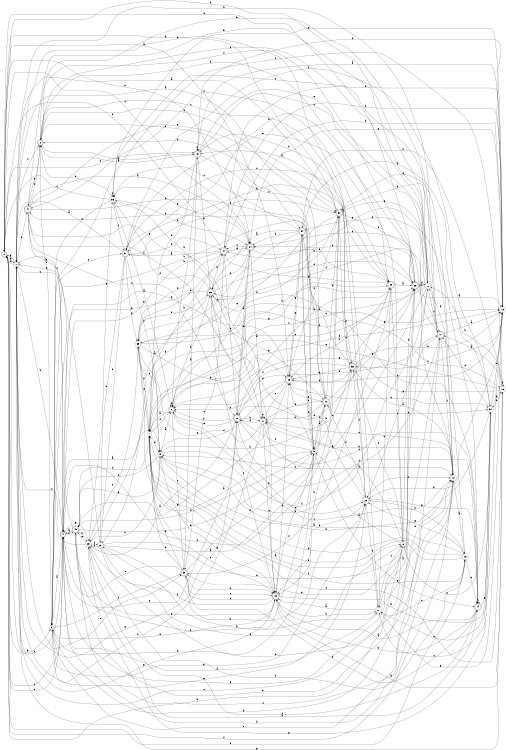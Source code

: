 digraph n34_3 {
__start0 [label="" shape="none"];

rankdir=LR;
size="8,5";

s0 [style="rounded,filled", color="black", fillcolor="white" shape="doublecircle", label="0"];
s1 [style="filled", color="black", fillcolor="white" shape="circle", label="1"];
s2 [style="rounded,filled", color="black", fillcolor="white" shape="doublecircle", label="2"];
s3 [style="filled", color="black", fillcolor="white" shape="circle", label="3"];
s4 [style="rounded,filled", color="black", fillcolor="white" shape="doublecircle", label="4"];
s5 [style="filled", color="black", fillcolor="white" shape="circle", label="5"];
s6 [style="rounded,filled", color="black", fillcolor="white" shape="doublecircle", label="6"];
s7 [style="filled", color="black", fillcolor="white" shape="circle", label="7"];
s8 [style="filled", color="black", fillcolor="white" shape="circle", label="8"];
s9 [style="filled", color="black", fillcolor="white" shape="circle", label="9"];
s10 [style="rounded,filled", color="black", fillcolor="white" shape="doublecircle", label="10"];
s11 [style="filled", color="black", fillcolor="white" shape="circle", label="11"];
s12 [style="filled", color="black", fillcolor="white" shape="circle", label="12"];
s13 [style="filled", color="black", fillcolor="white" shape="circle", label="13"];
s14 [style="rounded,filled", color="black", fillcolor="white" shape="doublecircle", label="14"];
s15 [style="rounded,filled", color="black", fillcolor="white" shape="doublecircle", label="15"];
s16 [style="filled", color="black", fillcolor="white" shape="circle", label="16"];
s17 [style="rounded,filled", color="black", fillcolor="white" shape="doublecircle", label="17"];
s18 [style="filled", color="black", fillcolor="white" shape="circle", label="18"];
s19 [style="rounded,filled", color="black", fillcolor="white" shape="doublecircle", label="19"];
s20 [style="filled", color="black", fillcolor="white" shape="circle", label="20"];
s21 [style="filled", color="black", fillcolor="white" shape="circle", label="21"];
s22 [style="rounded,filled", color="black", fillcolor="white" shape="doublecircle", label="22"];
s23 [style="rounded,filled", color="black", fillcolor="white" shape="doublecircle", label="23"];
s24 [style="rounded,filled", color="black", fillcolor="white" shape="doublecircle", label="24"];
s25 [style="filled", color="black", fillcolor="white" shape="circle", label="25"];
s26 [style="rounded,filled", color="black", fillcolor="white" shape="doublecircle", label="26"];
s27 [style="filled", color="black", fillcolor="white" shape="circle", label="27"];
s28 [style="rounded,filled", color="black", fillcolor="white" shape="doublecircle", label="28"];
s29 [style="rounded,filled", color="black", fillcolor="white" shape="doublecircle", label="29"];
s30 [style="filled", color="black", fillcolor="white" shape="circle", label="30"];
s31 [style="rounded,filled", color="black", fillcolor="white" shape="doublecircle", label="31"];
s32 [style="rounded,filled", color="black", fillcolor="white" shape="doublecircle", label="32"];
s33 [style="rounded,filled", color="black", fillcolor="white" shape="doublecircle", label="33"];
s34 [style="rounded,filled", color="black", fillcolor="white" shape="doublecircle", label="34"];
s35 [style="rounded,filled", color="black", fillcolor="white" shape="doublecircle", label="35"];
s36 [style="filled", color="black", fillcolor="white" shape="circle", label="36"];
s37 [style="rounded,filled", color="black", fillcolor="white" shape="doublecircle", label="37"];
s38 [style="rounded,filled", color="black", fillcolor="white" shape="doublecircle", label="38"];
s39 [style="filled", color="black", fillcolor="white" shape="circle", label="39"];
s40 [style="rounded,filled", color="black", fillcolor="white" shape="doublecircle", label="40"];
s41 [style="rounded,filled", color="black", fillcolor="white" shape="doublecircle", label="41"];
s0 -> s1 [label="a"];
s0 -> s24 [label="b"];
s0 -> s4 [label="c"];
s0 -> s13 [label="d"];
s0 -> s4 [label="e"];
s0 -> s24 [label="f"];
s0 -> s3 [label="g"];
s0 -> s19 [label="h"];
s1 -> s0 [label="a"];
s1 -> s0 [label="b"];
s1 -> s2 [label="c"];
s1 -> s33 [label="d"];
s1 -> s38 [label="e"];
s1 -> s41 [label="f"];
s1 -> s16 [label="g"];
s1 -> s4 [label="h"];
s2 -> s3 [label="a"];
s2 -> s34 [label="b"];
s2 -> s33 [label="c"];
s2 -> s19 [label="d"];
s2 -> s20 [label="e"];
s2 -> s23 [label="f"];
s2 -> s41 [label="g"];
s2 -> s22 [label="h"];
s3 -> s4 [label="a"];
s3 -> s10 [label="b"];
s3 -> s31 [label="c"];
s3 -> s9 [label="d"];
s3 -> s28 [label="e"];
s3 -> s38 [label="f"];
s3 -> s28 [label="g"];
s3 -> s17 [label="h"];
s4 -> s5 [label="a"];
s4 -> s12 [label="b"];
s4 -> s0 [label="c"];
s4 -> s40 [label="d"];
s4 -> s26 [label="e"];
s4 -> s21 [label="f"];
s4 -> s29 [label="g"];
s4 -> s1 [label="h"];
s5 -> s6 [label="a"];
s5 -> s20 [label="b"];
s5 -> s40 [label="c"];
s5 -> s40 [label="d"];
s5 -> s39 [label="e"];
s5 -> s17 [label="f"];
s5 -> s15 [label="g"];
s5 -> s32 [label="h"];
s6 -> s7 [label="a"];
s6 -> s35 [label="b"];
s6 -> s12 [label="c"];
s6 -> s18 [label="d"];
s6 -> s38 [label="e"];
s6 -> s32 [label="f"];
s6 -> s28 [label="g"];
s6 -> s6 [label="h"];
s7 -> s8 [label="a"];
s7 -> s23 [label="b"];
s7 -> s15 [label="c"];
s7 -> s16 [label="d"];
s7 -> s5 [label="e"];
s7 -> s6 [label="f"];
s7 -> s22 [label="g"];
s7 -> s37 [label="h"];
s8 -> s9 [label="a"];
s8 -> s23 [label="b"];
s8 -> s1 [label="c"];
s8 -> s4 [label="d"];
s8 -> s31 [label="e"];
s8 -> s33 [label="f"];
s8 -> s11 [label="g"];
s8 -> s0 [label="h"];
s9 -> s10 [label="a"];
s9 -> s40 [label="b"];
s9 -> s33 [label="c"];
s9 -> s35 [label="d"];
s9 -> s15 [label="e"];
s9 -> s26 [label="f"];
s9 -> s14 [label="g"];
s9 -> s41 [label="h"];
s10 -> s1 [label="a"];
s10 -> s11 [label="b"];
s10 -> s9 [label="c"];
s10 -> s2 [label="d"];
s10 -> s29 [label="e"];
s10 -> s30 [label="f"];
s10 -> s23 [label="g"];
s10 -> s32 [label="h"];
s11 -> s12 [label="a"];
s11 -> s1 [label="b"];
s11 -> s15 [label="c"];
s11 -> s26 [label="d"];
s11 -> s11 [label="e"];
s11 -> s10 [label="f"];
s11 -> s39 [label="g"];
s11 -> s36 [label="h"];
s12 -> s13 [label="a"];
s12 -> s32 [label="b"];
s12 -> s11 [label="c"];
s12 -> s24 [label="d"];
s12 -> s40 [label="e"];
s12 -> s0 [label="f"];
s12 -> s20 [label="g"];
s12 -> s11 [label="h"];
s13 -> s5 [label="a"];
s13 -> s14 [label="b"];
s13 -> s21 [label="c"];
s13 -> s32 [label="d"];
s13 -> s7 [label="e"];
s13 -> s7 [label="f"];
s13 -> s28 [label="g"];
s13 -> s7 [label="h"];
s14 -> s15 [label="a"];
s14 -> s15 [label="b"];
s14 -> s25 [label="c"];
s14 -> s35 [label="d"];
s14 -> s30 [label="e"];
s14 -> s26 [label="f"];
s14 -> s37 [label="g"];
s14 -> s14 [label="h"];
s15 -> s16 [label="a"];
s15 -> s21 [label="b"];
s15 -> s29 [label="c"];
s15 -> s38 [label="d"];
s15 -> s3 [label="e"];
s15 -> s25 [label="f"];
s15 -> s1 [label="g"];
s15 -> s18 [label="h"];
s16 -> s17 [label="a"];
s16 -> s34 [label="b"];
s16 -> s3 [label="c"];
s16 -> s16 [label="d"];
s16 -> s7 [label="e"];
s16 -> s30 [label="f"];
s16 -> s6 [label="g"];
s16 -> s20 [label="h"];
s17 -> s18 [label="a"];
s17 -> s2 [label="b"];
s17 -> s36 [label="c"];
s17 -> s34 [label="d"];
s17 -> s3 [label="e"];
s17 -> s12 [label="f"];
s17 -> s28 [label="g"];
s17 -> s1 [label="h"];
s18 -> s19 [label="a"];
s18 -> s37 [label="b"];
s18 -> s19 [label="c"];
s18 -> s29 [label="d"];
s18 -> s24 [label="e"];
s18 -> s33 [label="f"];
s18 -> s28 [label="g"];
s18 -> s37 [label="h"];
s19 -> s2 [label="a"];
s19 -> s6 [label="b"];
s19 -> s20 [label="c"];
s19 -> s7 [label="d"];
s19 -> s20 [label="e"];
s19 -> s32 [label="f"];
s19 -> s35 [label="g"];
s19 -> s19 [label="h"];
s20 -> s21 [label="a"];
s20 -> s23 [label="b"];
s20 -> s7 [label="c"];
s20 -> s0 [label="d"];
s20 -> s41 [label="e"];
s20 -> s17 [label="f"];
s20 -> s32 [label="g"];
s20 -> s5 [label="h"];
s21 -> s15 [label="a"];
s21 -> s22 [label="b"];
s21 -> s30 [label="c"];
s21 -> s12 [label="d"];
s21 -> s18 [label="e"];
s21 -> s8 [label="f"];
s21 -> s27 [label="g"];
s21 -> s19 [label="h"];
s22 -> s23 [label="a"];
s22 -> s29 [label="b"];
s22 -> s41 [label="c"];
s22 -> s26 [label="d"];
s22 -> s8 [label="e"];
s22 -> s38 [label="f"];
s22 -> s37 [label="g"];
s22 -> s31 [label="h"];
s23 -> s18 [label="a"];
s23 -> s24 [label="b"];
s23 -> s6 [label="c"];
s23 -> s35 [label="d"];
s23 -> s0 [label="e"];
s23 -> s20 [label="f"];
s23 -> s38 [label="g"];
s23 -> s31 [label="h"];
s24 -> s11 [label="a"];
s24 -> s25 [label="b"];
s24 -> s37 [label="c"];
s24 -> s39 [label="d"];
s24 -> s35 [label="e"];
s24 -> s22 [label="f"];
s24 -> s36 [label="g"];
s24 -> s26 [label="h"];
s25 -> s26 [label="a"];
s25 -> s5 [label="b"];
s25 -> s1 [label="c"];
s25 -> s27 [label="d"];
s25 -> s40 [label="e"];
s25 -> s13 [label="f"];
s25 -> s4 [label="g"];
s25 -> s14 [label="h"];
s26 -> s24 [label="a"];
s26 -> s22 [label="b"];
s26 -> s14 [label="c"];
s26 -> s17 [label="d"];
s26 -> s6 [label="e"];
s26 -> s6 [label="f"];
s26 -> s1 [label="g"];
s26 -> s11 [label="h"];
s27 -> s10 [label="a"];
s27 -> s28 [label="b"];
s27 -> s1 [label="c"];
s27 -> s23 [label="d"];
s27 -> s8 [label="e"];
s27 -> s25 [label="f"];
s27 -> s36 [label="g"];
s27 -> s12 [label="h"];
s28 -> s19 [label="a"];
s28 -> s29 [label="b"];
s28 -> s12 [label="c"];
s28 -> s10 [label="d"];
s28 -> s15 [label="e"];
s28 -> s21 [label="f"];
s28 -> s14 [label="g"];
s28 -> s13 [label="h"];
s29 -> s0 [label="a"];
s29 -> s30 [label="b"];
s29 -> s11 [label="c"];
s29 -> s5 [label="d"];
s29 -> s34 [label="e"];
s29 -> s33 [label="f"];
s29 -> s40 [label="g"];
s29 -> s6 [label="h"];
s30 -> s16 [label="a"];
s30 -> s8 [label="b"];
s30 -> s21 [label="c"];
s30 -> s17 [label="d"];
s30 -> s18 [label="e"];
s30 -> s31 [label="f"];
s30 -> s25 [label="g"];
s30 -> s5 [label="h"];
s31 -> s1 [label="a"];
s31 -> s25 [label="b"];
s31 -> s22 [label="c"];
s31 -> s32 [label="d"];
s31 -> s27 [label="e"];
s31 -> s5 [label="f"];
s31 -> s39 [label="g"];
s31 -> s37 [label="h"];
s32 -> s1 [label="a"];
s32 -> s4 [label="b"];
s32 -> s33 [label="c"];
s32 -> s2 [label="d"];
s32 -> s39 [label="e"];
s32 -> s23 [label="f"];
s32 -> s29 [label="g"];
s32 -> s0 [label="h"];
s33 -> s12 [label="a"];
s33 -> s15 [label="b"];
s33 -> s34 [label="c"];
s33 -> s6 [label="d"];
s33 -> s23 [label="e"];
s33 -> s28 [label="f"];
s33 -> s29 [label="g"];
s33 -> s18 [label="h"];
s34 -> s35 [label="a"];
s34 -> s9 [label="b"];
s34 -> s36 [label="c"];
s34 -> s39 [label="d"];
s34 -> s9 [label="e"];
s34 -> s24 [label="f"];
s34 -> s29 [label="g"];
s34 -> s30 [label="h"];
s35 -> s27 [label="a"];
s35 -> s23 [label="b"];
s35 -> s15 [label="c"];
s35 -> s36 [label="d"];
s35 -> s3 [label="e"];
s35 -> s17 [label="f"];
s35 -> s10 [label="g"];
s35 -> s37 [label="h"];
s36 -> s6 [label="a"];
s36 -> s24 [label="b"];
s36 -> s0 [label="c"];
s36 -> s36 [label="d"];
s36 -> s3 [label="e"];
s36 -> s31 [label="f"];
s36 -> s18 [label="g"];
s36 -> s2 [label="h"];
s37 -> s31 [label="a"];
s37 -> s18 [label="b"];
s37 -> s38 [label="c"];
s37 -> s26 [label="d"];
s37 -> s24 [label="e"];
s37 -> s0 [label="f"];
s37 -> s4 [label="g"];
s37 -> s39 [label="h"];
s38 -> s19 [label="a"];
s38 -> s14 [label="b"];
s38 -> s15 [label="c"];
s38 -> s7 [label="d"];
s38 -> s4 [label="e"];
s38 -> s7 [label="f"];
s38 -> s9 [label="g"];
s38 -> s15 [label="h"];
s39 -> s9 [label="a"];
s39 -> s35 [label="b"];
s39 -> s25 [label="c"];
s39 -> s7 [label="d"];
s39 -> s7 [label="e"];
s39 -> s16 [label="f"];
s39 -> s29 [label="g"];
s39 -> s18 [label="h"];
s40 -> s4 [label="a"];
s40 -> s25 [label="b"];
s40 -> s12 [label="c"];
s40 -> s7 [label="d"];
s40 -> s1 [label="e"];
s40 -> s9 [label="f"];
s40 -> s15 [label="g"];
s40 -> s9 [label="h"];
s41 -> s24 [label="a"];
s41 -> s4 [label="b"];
s41 -> s26 [label="c"];
s41 -> s9 [label="d"];
s41 -> s32 [label="e"];
s41 -> s11 [label="f"];
s41 -> s15 [label="g"];
s41 -> s2 [label="h"];

}